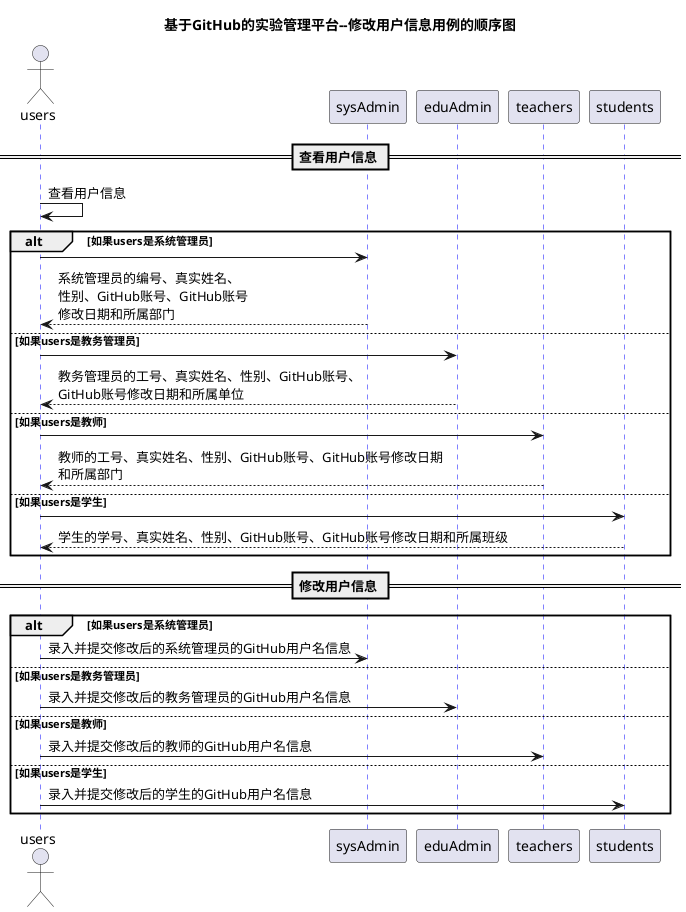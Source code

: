 @startuml
title 基于GitHub的实验管理平台--修改用户信息用例的顺序图
actor users
== 查看用户信息 ==
users -> users: 查看用户信息
alt 如果users是系统管理员
	users -> sysAdmin
	sysAdmin --> users:系统管理员的编号、真实姓名、\n性别、GitHub账号、GitHub账号\n修改日期和所属部门
else 如果users是教务管理员
    users -> eduAdmin
    eduAdmin --> users:教务管理员的工号、真实姓名、性别、GitHub账号、\nGitHub账号修改日期和所属单位
else 如果users是教师
    users -> teachers
    teachers --> users:教师的工号、真实姓名、性别、GitHub账号、GitHub账号修改日期\n和所属部门
else 如果users是学生
    users -> students
    students --> users:学生的学号、真实姓名、性别、GitHub账号、GitHub账号修改日期和所属班级
end
== 修改用户信息 ==
alt 如果users是系统管理员
	users -> sysAdmin:录入并提交修改后的系统管理员的GitHub用户名信息
else 如果users是教务管理员
    users -> eduAdmin:录入并提交修改后的教务管理员的GitHub用户名信息
else 如果users是教师
    users -> teachers:录入并提交修改后的教师的GitHub用户名信息
else 如果users是学生
    users -> students:录入并提交修改后的学生的GitHub用户名信息
end

skinparam sequence {
	ArrowColor DeepSkyBlue
	ActorBorderColor DeepSkyBlue
	LifeLineBorderColor blue
	LifeLineBackgroundColor #A9DCDF
	ParticipantBorderColor DeepSkyBlue
	ParticipantBackgroundColor DodgerBlue
	ParticipantFontName Impact
	ParticipantFontSize 17
	ParticipantFontColor #A9DCDF
	ActorBackgroundColor aqua
	ActorFontSize 17
	ActorFontName Aapex
}
@enduml